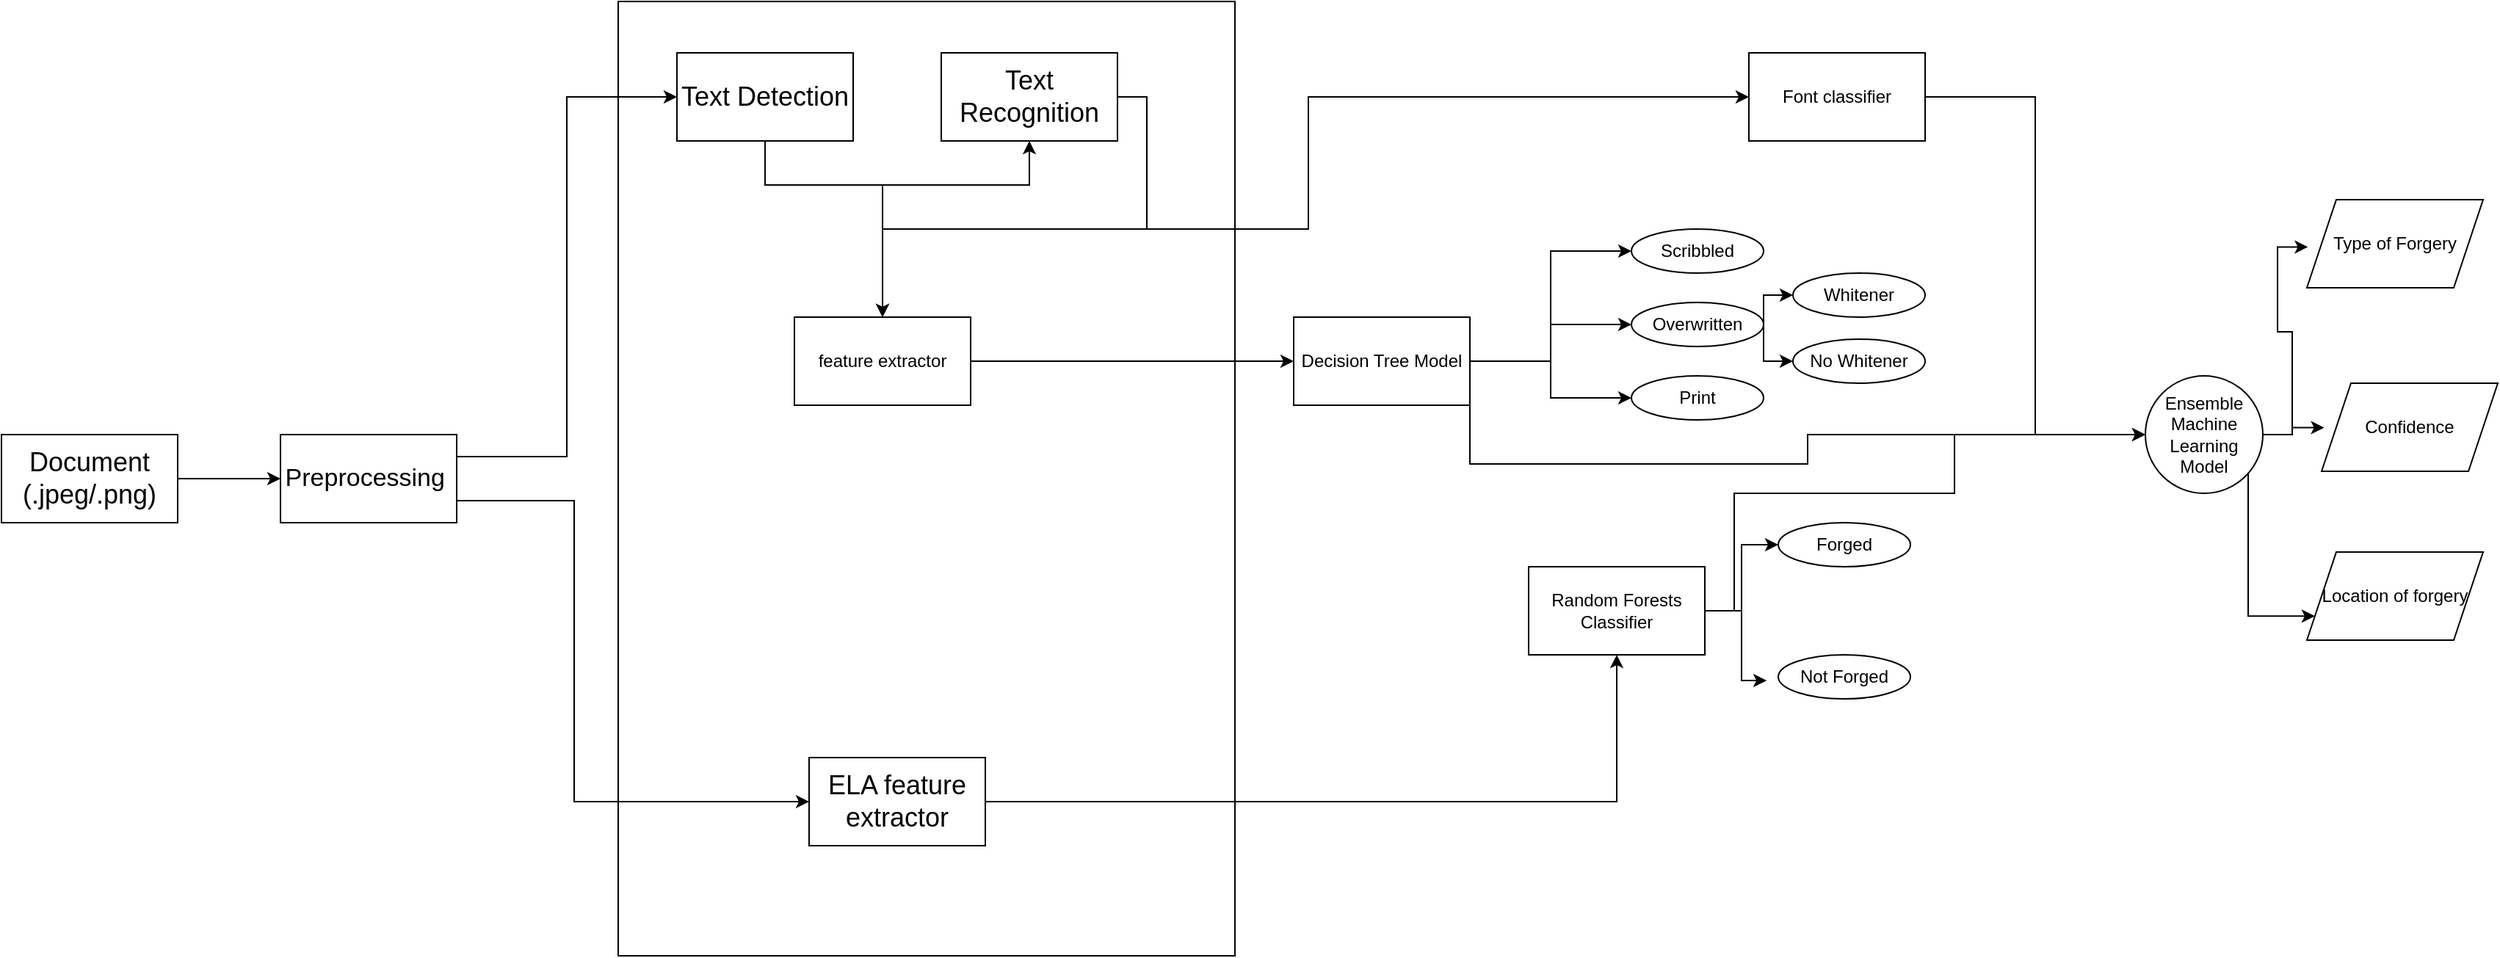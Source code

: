 <mxfile version="22.0.6" type="github">
  <diagram name="Page-1" id="OPgqksAICiDrDx__GSAM">
    <mxGraphModel dx="2056" dy="1129" grid="1" gridSize="10" guides="1" tooltips="1" connect="1" arrows="1" fold="1" page="0" pageScale="1" pageWidth="850" pageHeight="1100" math="0" shadow="0">
      <root>
        <mxCell id="0" />
        <mxCell id="1" parent="0" />
        <mxCell id="tyjZmOUifuCRZmJO71np-2" value="" style="rounded=0;whiteSpace=wrap;html=1;fillColor=none;" vertex="1" parent="1">
          <mxGeometry x="-60" y="-215" width="420" height="650" as="geometry" />
        </mxCell>
        <mxCell id="tyjZmOUifuCRZmJO71np-7" value="" style="edgeStyle=orthogonalEdgeStyle;rounded=0;orthogonalLoop=1;jettySize=auto;html=1;" edge="1" parent="1" source="tyjZmOUifuCRZmJO71np-1" target="tyjZmOUifuCRZmJO71np-6">
          <mxGeometry relative="1" as="geometry" />
        </mxCell>
        <mxCell id="tyjZmOUifuCRZmJO71np-1" value="&lt;font style=&quot;font-size: 18px;&quot;&gt;Document&lt;br&gt;(.jpeg/.png)&lt;br&gt;&lt;/font&gt;" style="rounded=0;whiteSpace=wrap;html=1;" vertex="1" parent="1">
          <mxGeometry x="-480" y="80" width="120" height="60" as="geometry" />
        </mxCell>
        <mxCell id="tyjZmOUifuCRZmJO71np-5" value="" style="edgeStyle=orthogonalEdgeStyle;rounded=0;orthogonalLoop=1;jettySize=auto;html=1;" edge="1" parent="1" source="tyjZmOUifuCRZmJO71np-3" target="tyjZmOUifuCRZmJO71np-4">
          <mxGeometry relative="1" as="geometry">
            <Array as="points">
              <mxPoint x="40" y="-90" />
              <mxPoint x="220" y="-90" />
            </Array>
          </mxGeometry>
        </mxCell>
        <mxCell id="tyjZmOUifuCRZmJO71np-3" value="&lt;font style=&quot;font-size: 18px;&quot;&gt;Text Detection&lt;/font&gt;" style="rounded=0;whiteSpace=wrap;html=1;" vertex="1" parent="1">
          <mxGeometry x="-20" y="-180" width="120" height="60" as="geometry" />
        </mxCell>
        <mxCell id="tyjZmOUifuCRZmJO71np-15" style="edgeStyle=orthogonalEdgeStyle;rounded=0;orthogonalLoop=1;jettySize=auto;html=1;exitX=1;exitY=0.5;exitDx=0;exitDy=0;entryX=0.5;entryY=0;entryDx=0;entryDy=0;" edge="1" parent="1" source="tyjZmOUifuCRZmJO71np-4" target="tyjZmOUifuCRZmJO71np-13">
          <mxGeometry relative="1" as="geometry" />
        </mxCell>
        <mxCell id="tyjZmOUifuCRZmJO71np-4" value="&lt;font style=&quot;font-size: 18px;&quot;&gt;Text Recognition&lt;/font&gt;" style="whiteSpace=wrap;html=1;rounded=0;" vertex="1" parent="1">
          <mxGeometry x="160" y="-180" width="120" height="60" as="geometry" />
        </mxCell>
        <mxCell id="tyjZmOUifuCRZmJO71np-8" style="edgeStyle=orthogonalEdgeStyle;rounded=0;orthogonalLoop=1;jettySize=auto;html=1;exitX=1;exitY=0.25;exitDx=0;exitDy=0;entryX=0;entryY=0.5;entryDx=0;entryDy=0;" edge="1" parent="1" source="tyjZmOUifuCRZmJO71np-6" target="tyjZmOUifuCRZmJO71np-3">
          <mxGeometry relative="1" as="geometry" />
        </mxCell>
        <mxCell id="tyjZmOUifuCRZmJO71np-10" style="edgeStyle=orthogonalEdgeStyle;rounded=0;orthogonalLoop=1;jettySize=auto;html=1;exitX=1;exitY=0.75;exitDx=0;exitDy=0;" edge="1" parent="1" source="tyjZmOUifuCRZmJO71np-6" target="tyjZmOUifuCRZmJO71np-9">
          <mxGeometry relative="1" as="geometry">
            <Array as="points">
              <mxPoint x="-90" y="125" />
              <mxPoint x="-90" y="330" />
            </Array>
          </mxGeometry>
        </mxCell>
        <mxCell id="tyjZmOUifuCRZmJO71np-6" value="&lt;font style=&quot;font-size: 17px;&quot;&gt;Preprocessing&amp;nbsp;&lt;/font&gt;" style="whiteSpace=wrap;html=1;rounded=0;" vertex="1" parent="1">
          <mxGeometry x="-290" y="80" width="120" height="60" as="geometry" />
        </mxCell>
        <mxCell id="tyjZmOUifuCRZmJO71np-12" value="" style="edgeStyle=orthogonalEdgeStyle;rounded=0;orthogonalLoop=1;jettySize=auto;html=1;" edge="1" parent="1" source="tyjZmOUifuCRZmJO71np-9" target="tyjZmOUifuCRZmJO71np-11">
          <mxGeometry relative="1" as="geometry" />
        </mxCell>
        <mxCell id="tyjZmOUifuCRZmJO71np-9" value="&lt;font style=&quot;font-size: 18px;&quot;&gt;ELA feature extractor&lt;/font&gt;" style="rounded=0;whiteSpace=wrap;html=1;" vertex="1" parent="1">
          <mxGeometry x="70" y="300" width="120" height="60" as="geometry" />
        </mxCell>
        <mxCell id="tyjZmOUifuCRZmJO71np-37" style="edgeStyle=orthogonalEdgeStyle;rounded=0;orthogonalLoop=1;jettySize=auto;html=1;exitX=1;exitY=0.5;exitDx=0;exitDy=0;entryX=0;entryY=0.5;entryDx=0;entryDy=0;" edge="1" parent="1" source="tyjZmOUifuCRZmJO71np-11" target="tyjZmOUifuCRZmJO71np-34">
          <mxGeometry relative="1" as="geometry" />
        </mxCell>
        <mxCell id="tyjZmOUifuCRZmJO71np-42" style="edgeStyle=orthogonalEdgeStyle;rounded=0;orthogonalLoop=1;jettySize=auto;html=1;exitX=1;exitY=0.5;exitDx=0;exitDy=0;entryX=0;entryY=0.5;entryDx=0;entryDy=0;" edge="1" parent="1">
          <mxGeometry relative="1" as="geometry">
            <mxPoint x="700" y="200" as="sourcePoint" />
            <mxPoint x="1000.0" y="80" as="targetPoint" />
            <Array as="points">
              <mxPoint x="700" y="120" />
              <mxPoint x="850" y="120" />
              <mxPoint x="850" y="80" />
            </Array>
          </mxGeometry>
        </mxCell>
        <mxCell id="tyjZmOUifuCRZmJO71np-11" value="Random Forests Classifier" style="whiteSpace=wrap;html=1;rounded=0;" vertex="1" parent="1">
          <mxGeometry x="560" y="170" width="120" height="60" as="geometry" />
        </mxCell>
        <mxCell id="tyjZmOUifuCRZmJO71np-17" value="" style="edgeStyle=orthogonalEdgeStyle;rounded=0;orthogonalLoop=1;jettySize=auto;html=1;" edge="1" parent="1" source="tyjZmOUifuCRZmJO71np-13" target="tyjZmOUifuCRZmJO71np-16">
          <mxGeometry relative="1" as="geometry" />
        </mxCell>
        <mxCell id="tyjZmOUifuCRZmJO71np-13" value="feature extractor" style="rounded=0;whiteSpace=wrap;html=1;" vertex="1" parent="1">
          <mxGeometry x="60" width="120" height="60" as="geometry" />
        </mxCell>
        <mxCell id="tyjZmOUifuCRZmJO71np-14" value="" style="endArrow=classic;html=1;rounded=0;entryX=0.5;entryY=0;entryDx=0;entryDy=0;" edge="1" parent="1" target="tyjZmOUifuCRZmJO71np-13">
          <mxGeometry width="50" height="50" relative="1" as="geometry">
            <mxPoint x="120" y="-90" as="sourcePoint" />
            <mxPoint x="110" y="-70" as="targetPoint" />
          </mxGeometry>
        </mxCell>
        <mxCell id="tyjZmOUifuCRZmJO71np-24" style="edgeStyle=orthogonalEdgeStyle;rounded=0;orthogonalLoop=1;jettySize=auto;html=1;exitX=1;exitY=0.5;exitDx=0;exitDy=0;entryX=0;entryY=0.5;entryDx=0;entryDy=0;" edge="1" parent="1" source="tyjZmOUifuCRZmJO71np-16" target="tyjZmOUifuCRZmJO71np-20">
          <mxGeometry relative="1" as="geometry" />
        </mxCell>
        <mxCell id="tyjZmOUifuCRZmJO71np-25" style="edgeStyle=orthogonalEdgeStyle;rounded=0;orthogonalLoop=1;jettySize=auto;html=1;exitX=1;exitY=0.5;exitDx=0;exitDy=0;entryX=0;entryY=0.5;entryDx=0;entryDy=0;" edge="1" parent="1" source="tyjZmOUifuCRZmJO71np-16" target="tyjZmOUifuCRZmJO71np-21">
          <mxGeometry relative="1" as="geometry" />
        </mxCell>
        <mxCell id="tyjZmOUifuCRZmJO71np-26" style="edgeStyle=orthogonalEdgeStyle;rounded=0;orthogonalLoop=1;jettySize=auto;html=1;exitX=1;exitY=0.5;exitDx=0;exitDy=0;entryX=0;entryY=0.5;entryDx=0;entryDy=0;" edge="1" parent="1" source="tyjZmOUifuCRZmJO71np-16" target="tyjZmOUifuCRZmJO71np-22">
          <mxGeometry relative="1" as="geometry" />
        </mxCell>
        <mxCell id="tyjZmOUifuCRZmJO71np-41" style="edgeStyle=orthogonalEdgeStyle;rounded=0;orthogonalLoop=1;jettySize=auto;html=1;exitX=1;exitY=0.5;exitDx=0;exitDy=0;entryX=0;entryY=0.5;entryDx=0;entryDy=0;" edge="1" parent="1" source="tyjZmOUifuCRZmJO71np-16" target="tyjZmOUifuCRZmJO71np-39">
          <mxGeometry relative="1" as="geometry">
            <Array as="points">
              <mxPoint x="520" y="100" />
              <mxPoint x="750" y="100" />
              <mxPoint x="750" y="80" />
            </Array>
          </mxGeometry>
        </mxCell>
        <mxCell id="tyjZmOUifuCRZmJO71np-16" value="Decision Tree Model" style="whiteSpace=wrap;html=1;rounded=0;" vertex="1" parent="1">
          <mxGeometry x="400" width="120" height="60" as="geometry" />
        </mxCell>
        <mxCell id="tyjZmOUifuCRZmJO71np-18" value="" style="endArrow=classic;html=1;rounded=0;entryX=0;entryY=0.5;entryDx=0;entryDy=0;" edge="1" parent="1" target="tyjZmOUifuCRZmJO71np-19">
          <mxGeometry width="50" height="50" relative="1" as="geometry">
            <mxPoint x="300" y="-60" as="sourcePoint" />
            <mxPoint x="430" y="-60" as="targetPoint" />
            <Array as="points">
              <mxPoint x="410" y="-60" />
              <mxPoint x="410" y="-150" />
            </Array>
          </mxGeometry>
        </mxCell>
        <mxCell id="tyjZmOUifuCRZmJO71np-40" style="edgeStyle=orthogonalEdgeStyle;rounded=0;orthogonalLoop=1;jettySize=auto;html=1;exitX=1;exitY=0.5;exitDx=0;exitDy=0;entryX=0;entryY=0.5;entryDx=0;entryDy=0;" edge="1" parent="1" source="tyjZmOUifuCRZmJO71np-19" target="tyjZmOUifuCRZmJO71np-39">
          <mxGeometry relative="1" as="geometry" />
        </mxCell>
        <mxCell id="tyjZmOUifuCRZmJO71np-19" value="Font classifier" style="rounded=0;whiteSpace=wrap;html=1;" vertex="1" parent="1">
          <mxGeometry x="710" y="-180" width="120" height="60" as="geometry" />
        </mxCell>
        <mxCell id="tyjZmOUifuCRZmJO71np-20" value="Scribbled" style="ellipse;whiteSpace=wrap;html=1;" vertex="1" parent="1">
          <mxGeometry x="630" y="-60" width="90" height="30" as="geometry" />
        </mxCell>
        <mxCell id="tyjZmOUifuCRZmJO71np-32" style="edgeStyle=orthogonalEdgeStyle;rounded=0;orthogonalLoop=1;jettySize=auto;html=1;exitX=1;exitY=0.5;exitDx=0;exitDy=0;entryX=0;entryY=0.5;entryDx=0;entryDy=0;" edge="1" parent="1" source="tyjZmOUifuCRZmJO71np-21" target="tyjZmOUifuCRZmJO71np-30">
          <mxGeometry relative="1" as="geometry">
            <Array as="points">
              <mxPoint x="720" y="-15" />
            </Array>
          </mxGeometry>
        </mxCell>
        <mxCell id="tyjZmOUifuCRZmJO71np-33" style="edgeStyle=orthogonalEdgeStyle;rounded=0;orthogonalLoop=1;jettySize=auto;html=1;exitX=1;exitY=0.5;exitDx=0;exitDy=0;entryX=0;entryY=0.5;entryDx=0;entryDy=0;" edge="1" parent="1" source="tyjZmOUifuCRZmJO71np-21" target="tyjZmOUifuCRZmJO71np-31">
          <mxGeometry relative="1" as="geometry">
            <Array as="points">
              <mxPoint x="720" y="30" />
            </Array>
          </mxGeometry>
        </mxCell>
        <mxCell id="tyjZmOUifuCRZmJO71np-21" value="Overwritten" style="ellipse;whiteSpace=wrap;html=1;" vertex="1" parent="1">
          <mxGeometry x="630" y="-10" width="90" height="30" as="geometry" />
        </mxCell>
        <mxCell id="tyjZmOUifuCRZmJO71np-22" value="Print" style="ellipse;whiteSpace=wrap;html=1;" vertex="1" parent="1">
          <mxGeometry x="630" y="40" width="90" height="30" as="geometry" />
        </mxCell>
        <mxCell id="tyjZmOUifuCRZmJO71np-30" value="Whitener" style="ellipse;whiteSpace=wrap;html=1;" vertex="1" parent="1">
          <mxGeometry x="740" y="-30" width="90" height="30" as="geometry" />
        </mxCell>
        <mxCell id="tyjZmOUifuCRZmJO71np-31" value="No Whitener" style="ellipse;whiteSpace=wrap;html=1;" vertex="1" parent="1">
          <mxGeometry x="740" y="15" width="90" height="30" as="geometry" />
        </mxCell>
        <mxCell id="tyjZmOUifuCRZmJO71np-34" value="Forged" style="ellipse;whiteSpace=wrap;html=1;" vertex="1" parent="1">
          <mxGeometry x="730" y="140" width="90" height="30" as="geometry" />
        </mxCell>
        <mxCell id="tyjZmOUifuCRZmJO71np-36" value="Not Forged" style="ellipse;whiteSpace=wrap;html=1;" vertex="1" parent="1">
          <mxGeometry x="730" y="230" width="90" height="30" as="geometry" />
        </mxCell>
        <mxCell id="tyjZmOUifuCRZmJO71np-38" style="edgeStyle=orthogonalEdgeStyle;rounded=0;orthogonalLoop=1;jettySize=auto;html=1;exitX=1;exitY=0.5;exitDx=0;exitDy=0;entryX=-0.088;entryY=0.584;entryDx=0;entryDy=0;entryPerimeter=0;" edge="1" parent="1" source="tyjZmOUifuCRZmJO71np-11" target="tyjZmOUifuCRZmJO71np-36">
          <mxGeometry relative="1" as="geometry" />
        </mxCell>
        <mxCell id="tyjZmOUifuCRZmJO71np-49" style="edgeStyle=orthogonalEdgeStyle;rounded=0;orthogonalLoop=1;jettySize=auto;html=1;exitX=1;exitY=0.5;exitDx=0;exitDy=0;entryX=0;entryY=0.75;entryDx=0;entryDy=0;" edge="1" parent="1" source="tyjZmOUifuCRZmJO71np-39" target="tyjZmOUifuCRZmJO71np-46">
          <mxGeometry relative="1" as="geometry">
            <Array as="points">
              <mxPoint x="1050" y="80" />
              <mxPoint x="1050" y="204" />
            </Array>
          </mxGeometry>
        </mxCell>
        <mxCell id="tyjZmOUifuCRZmJO71np-39" value="Ensemble Machine Learning Model" style="ellipse;whiteSpace=wrap;html=1;aspect=fixed;" vertex="1" parent="1">
          <mxGeometry x="980" y="40" width="80" height="80" as="geometry" />
        </mxCell>
        <mxCell id="tyjZmOUifuCRZmJO71np-44" value="Type of Forgery" style="shape=parallelogram;perimeter=parallelogramPerimeter;whiteSpace=wrap;html=1;fixedSize=1;" vertex="1" parent="1">
          <mxGeometry x="1090" y="-80" width="120" height="60" as="geometry" />
        </mxCell>
        <mxCell id="tyjZmOUifuCRZmJO71np-45" value="Confidence" style="shape=parallelogram;perimeter=parallelogramPerimeter;whiteSpace=wrap;html=1;fixedSize=1;" vertex="1" parent="1">
          <mxGeometry x="1100" y="45" width="120" height="60" as="geometry" />
        </mxCell>
        <mxCell id="tyjZmOUifuCRZmJO71np-46" value="Location of forgery" style="shape=parallelogram;perimeter=parallelogramPerimeter;whiteSpace=wrap;html=1;fixedSize=1;" vertex="1" parent="1">
          <mxGeometry x="1090" y="160" width="120" height="60" as="geometry" />
        </mxCell>
        <mxCell id="tyjZmOUifuCRZmJO71np-47" style="edgeStyle=orthogonalEdgeStyle;rounded=0;orthogonalLoop=1;jettySize=auto;html=1;exitX=1;exitY=0.5;exitDx=0;exitDy=0;entryX=0.015;entryY=0.504;entryDx=0;entryDy=0;entryPerimeter=0;" edge="1" parent="1" source="tyjZmOUifuCRZmJO71np-39" target="tyjZmOUifuCRZmJO71np-45">
          <mxGeometry relative="1" as="geometry" />
        </mxCell>
        <mxCell id="tyjZmOUifuCRZmJO71np-48" style="edgeStyle=orthogonalEdgeStyle;rounded=0;orthogonalLoop=1;jettySize=auto;html=1;exitX=1;exitY=0.5;exitDx=0;exitDy=0;entryX=0.006;entryY=0.537;entryDx=0;entryDy=0;entryPerimeter=0;" edge="1" parent="1" source="tyjZmOUifuCRZmJO71np-39" target="tyjZmOUifuCRZmJO71np-44">
          <mxGeometry relative="1" as="geometry" />
        </mxCell>
      </root>
    </mxGraphModel>
  </diagram>
</mxfile>
